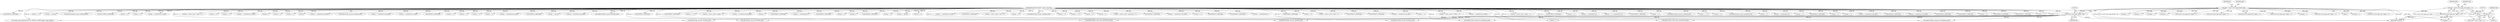digraph "0_tcpdump_da6f1a677bfa4476abaeaf9b1afe1c4390f51b41@pointer" {
"1000727" [label="(Call,nak + 1)"];
"1000713" [label="(Call,nak = (const struct pgm_nak *)(pgm + 1))"];
"1000715" [label="(Call,(const struct pgm_nak *)(pgm + 1))"];
"1000126" [label="(Call,pgm = (const struct pgm_header *)bp)"];
"1000128" [label="(Call,(const struct pgm_header *)bp)"];
"1000108" [label="(MethodParameterIn,register const u_char *bp)"];
"1000713" [label="(Call,nak = (const struct pgm_nak *)(pgm + 1))"];
"1000811" [label="(Call,bp += sizeof(struct in6_addr))"];
"1001886" [label="(Call,addrtostr(bp, nla_buf, sizeof(nla_buf)))"];
"1000433" [label="(Call,bp += sizeof(struct in6_addr))"];
"1000748" [label="(Call,bp += sizeof(struct in_addr))"];
"1001126" [label="(Call,EXTRACT_32BITS(bp))"];
"1000866" [label="(Call,pgm + 1)"];
"1000717" [label="(Call,pgm + 1)"];
"1000639" [label="(Call,pgm + 1)"];
"1001721" [label="(Call,bp += 4)"];
"1001153" [label="(Call,bp += 2)"];
"1000130" [label="(Identifier,bp)"];
"1001291" [label="(Call,bp += 2)"];
"1001298" [label="(Call,bp += 4)"];
"1000417" [label="(Call,bp += sizeof(struct in_addr))"];
"1001726" [label="(Call,EXTRACT_16BITS(bp))"];
"1001666" [label="(Call,bp += opt_len)"];
"1000560" [label="(Call,bp += sizeof(struct in6_addr))"];
"1001925" [label="(Call,addrtostr6(bp, nla_buf, sizeof(nla_buf)))"];
"1001998" [label="(Call,zmtp1_print_datagram(ndo, bp, EXTRACT_16BITS(&pgm->pgm_length)))"];
"1001217" [label="(Call,EXTRACT_32BITS(bp))"];
"1000555" [label="(Call,addrtostr6(bp, nla_buf, sizeof(nla_buf)))"];
"1001119" [label="(Call,EXTRACT_32BITS(bp))"];
"1001728" [label="(Call,bp += 2+2)"];
"1000676" [label="(Call,pgm + 1)"];
"1000725" [label="(Call,(const u_char *) (nak + 1))"];
"1000661" [label="(Call,bp = (const u_char *) (odata + 1))"];
"1000764" [label="(Call,bp += sizeof(struct in6_addr))"];
"1000806" [label="(Call,addrtostr6(bp, group_buf, sizeof(group_buf)))"];
"1000949" [label="(Call,bp++)"];
"1001719" [label="(Call,EXTRACT_32BITS(bp))"];
"1000590" [label="(Call,bp += sizeof(uint32_t))"];
"1001528" [label="(Call,EXTRACT_32BITS(bp))"];
"1001530" [label="(Call,bp += 4)"];
"1001020" [label="(Call,bp++)"];
"1001296" [label="(Call,EXTRACT_32BITS(bp))"];
"1001247" [label="(Call,bp += 2)"];
"1001576" [label="(Call,bp += opt_len)"];
"1001488" [label="(Call,bp += 2)"];
"1000795" [label="(Call,bp += sizeof(struct in_addr))"];
"1001853" [label="(Call,EXTRACT_16BITS(bp))"];
"1000882" [label="(Call,bp = (const u_char *) (ack + 1))"];
"1001187" [label="(Call,bp += 4)"];
"1000128" [label="(Call,(const struct pgm_header *)bp)"];
"1000126" [label="(Call,pgm = (const struct pgm_header *)bp)"];
"1001373" [label="(Call,addrtostr(bp, nla_buf, sizeof(nla_buf)))"];
"1000714" [label="(Identifier,nak)"];
"1001121" [label="(Call,bp += 4)"];
"1001342" [label="(Call,bp += 2+2)"];
"1001128" [label="(Call,bp += 4)"];
"1001453" [label="(Call,bp += 2)"];
"1000495" [label="(Call,bp = (const u_char *) (poll_msg + 1))"];
"1000588" [label="(Call,EXTRACT_32BITS(bp))"];
"1000864" [label="(Call,(const struct pgm_ack *)(pgm + 1))"];
"1001803" [label="(Call,bp += sizeof(struct in6_addr))"];
"1001114" [label="(Call,bp += 2)"];
"1000108" [label="(MethodParameterIn,register const u_char *bp)"];
"1001185" [label="(Call,EXTRACT_32BITS(bp))"];
"1000601" [label="(Call,EXTRACT_32BITS(bp))"];
"1000759" [label="(Call,addrtostr6(bp, source_buf, sizeof(source_buf)))"];
"1001340" [label="(Call,EXTRACT_16BITS(bp))"];
"1001523" [label="(Call,bp += 2)"];
"1000723" [label="(Call,bp = (const u_char *) (nak + 1))"];
"1001133" [label="(Call,EXTRACT_32BITS(bp))"];
"1000743" [label="(Call,addrtostr(bp, source_buf, sizeof(source_buf)))"];
"1000722" [label="(Identifier,nak)"];
"1001846" [label="(Call,EXTRACT_32BITS(bp))"];
"1001764" [label="(Call,bp += sizeof(struct in_addr))"];
"1001688" [label="(Call,bp += 2)"];
"1000132" [label="(Identifier,ip)"];
"1000539" [label="(Call,addrtostr(bp, nla_buf, sizeof(nla_buf)))"];
"1000698" [label="(Call,bp = (const u_char *) (rdata + 1))"];
"1000637" [label="(Call,(const struct pgm_data *)(pgm + 1))"];
"1000544" [label="(Call,bp += sizeof(struct in_addr))"];
"1000979" [label="(Call,bp += sizeof(uint16_t))"];
"1000412" [label="(Call,addrtostr(bp, nla_buf, sizeof(nla_buf)))"];
"1000392" [label="(Call,bp = (const u_char *) (spm + 1))"];
"1000674" [label="(Call,(const struct pgm_data *)(pgm + 1))"];
"1000928" [label="(Call,bp++)"];
"1001458" [label="(Call,EXTRACT_32BITS(bp))"];
"1000511" [label="(Call,(const struct pgm_polr *)(pgm + 1))"];
"1001305" [label="(Call,bp += 4)"];
"1000727" [label="(Call,nak + 1)"];
"1000577" [label="(Call,bp += sizeof(uint32_t))"];
"1000772" [label="(Call,bp += (2 * sizeof(uint16_t)))"];
"1000965" [label="(Call,EXTRACT_16BITS(bp))"];
"1000513" [label="(Call,pgm + 1)"];
"1001335" [label="(Call,bp += 2)"];
"1001798" [label="(Call,addrtostr6(bp, nla_buf, sizeof(nla_buf)))"];
"1001855" [label="(Call,bp += 2+2)"];
"1001135" [label="(Call,bp += 4)"];
"1001759" [label="(Call,addrtostr(bp, nla_buf, sizeof(nla_buf)))"];
"1001714" [label="(Call,bp += 2)"];
"1000471" [label="(Call,(const struct pgm_poll *)(pgm + 1))"];
"1000603" [label="(Call,bp += sizeof(uint32_t))"];
"1001624" [label="(Call,bp += 2)"];
"1000575" [label="(Call,EXTRACT_32BITS(bp))"];
"1001598" [label="(Call,bp += 2)"];
"1001212" [label="(Call,bp += 2)"];
"1001417" [label="(Call,bp += sizeof(struct in6_addr))"];
"1001493" [label="(Call,EXTRACT_32BITS(bp))"];
"1001930" [label="(Call,bp += sizeof(struct in6_addr))"];
"1000781" [label="(Call,EXTRACT_16BITS(bp))"];
"1001090" [label="(Call,EXTRACT_16BITS(bp))"];
"1000111" [label="(Block,)"];
"1001219" [label="(Call,bp += 4)"];
"1001259" [label="(Call,EXTRACT_32BITS(bp))"];
"1001303" [label="(Call,EXTRACT_32BITS(bp))"];
"1000715" [label="(Call,(const struct pgm_nak *)(pgm + 1))"];
"1001254" [label="(Call,bp += 4)"];
"1001092" [label="(Call,bp += 2)"];
"1001252" [label="(Call,EXTRACT_32BITS(bp))"];
"1000386" [label="(Call,pgm + 1)"];
"1000127" [label="(Identifier,pgm)"];
"1000384" [label="(Call,(const struct pgm_spm *)(pgm + 1))"];
"1000790" [label="(Call,addrtostr(bp, group_buf, sizeof(group_buf)))"];
"1001650" [label="(Call,bp += 2)"];
"1001962" [label="(Call,bp += opt_len)"];
"1002020" [label="(MethodReturn,RET)"];
"1001412" [label="(Call,addrtostr6(bp, nla_buf, sizeof(nla_buf)))"];
"1000778" [label="(Call,ND_TCHECK_16BITS(bp))"];
"1000729" [label="(Literal,1)"];
"1001495" [label="(Call,bp += 4)"];
"1001841" [label="(Call,bp += 2)"];
"1001891" [label="(Call,bp += sizeof(struct in_addr))"];
"1000473" [label="(Call,pgm + 1)"];
"1000428" [label="(Call,addrtostr6(bp, nla_buf, sizeof(nla_buf)))"];
"1000519" [label="(Call,bp = (const u_char *) (polr + 1))"];
"1001460" [label="(Call,bp += 4)"];
"1001261" [label="(Call,bp += 4)"];
"1000728" [label="(Identifier,nak)"];
"1000709" [label="(Block,)"];
"1001378" [label="(Call,bp += sizeof(struct in_addr))"];
"1001025" [label="(Call,bp++)"];
"1001558" [label="(Call,bp += 2)"];
"1001848" [label="(Call,bp += 4)"];
"1000727" -> "1000725"  [label="AST: "];
"1000727" -> "1000729"  [label="CFG: "];
"1000728" -> "1000727"  [label="AST: "];
"1000729" -> "1000727"  [label="AST: "];
"1000725" -> "1000727"  [label="CFG: "];
"1000727" -> "1002020"  [label="DDG: nak"];
"1000713" -> "1000727"  [label="DDG: nak"];
"1000713" -> "1000709"  [label="AST: "];
"1000713" -> "1000715"  [label="CFG: "];
"1000714" -> "1000713"  [label="AST: "];
"1000715" -> "1000713"  [label="AST: "];
"1000722" -> "1000713"  [label="CFG: "];
"1000713" -> "1002020"  [label="DDG: (const struct pgm_nak *)(pgm + 1)"];
"1000715" -> "1000713"  [label="DDG: pgm + 1"];
"1000713" -> "1000725"  [label="DDG: nak"];
"1000715" -> "1000717"  [label="CFG: "];
"1000716" -> "1000715"  [label="AST: "];
"1000717" -> "1000715"  [label="AST: "];
"1000715" -> "1002020"  [label="DDG: pgm + 1"];
"1000126" -> "1000715"  [label="DDG: pgm"];
"1000126" -> "1000111"  [label="AST: "];
"1000126" -> "1000128"  [label="CFG: "];
"1000127" -> "1000126"  [label="AST: "];
"1000128" -> "1000126"  [label="AST: "];
"1000132" -> "1000126"  [label="CFG: "];
"1000126" -> "1002020"  [label="DDG: pgm"];
"1000126" -> "1002020"  [label="DDG: (const struct pgm_header *)bp"];
"1000128" -> "1000126"  [label="DDG: bp"];
"1000126" -> "1000384"  [label="DDG: pgm"];
"1000126" -> "1000386"  [label="DDG: pgm"];
"1000126" -> "1000471"  [label="DDG: pgm"];
"1000126" -> "1000473"  [label="DDG: pgm"];
"1000126" -> "1000511"  [label="DDG: pgm"];
"1000126" -> "1000513"  [label="DDG: pgm"];
"1000126" -> "1000637"  [label="DDG: pgm"];
"1000126" -> "1000639"  [label="DDG: pgm"];
"1000126" -> "1000674"  [label="DDG: pgm"];
"1000126" -> "1000676"  [label="DDG: pgm"];
"1000126" -> "1000717"  [label="DDG: pgm"];
"1000126" -> "1000864"  [label="DDG: pgm"];
"1000126" -> "1000866"  [label="DDG: pgm"];
"1000128" -> "1000130"  [label="CFG: "];
"1000129" -> "1000128"  [label="AST: "];
"1000130" -> "1000128"  [label="AST: "];
"1000128" -> "1002020"  [label="DDG: bp"];
"1000108" -> "1000128"  [label="DDG: bp"];
"1000128" -> "1000412"  [label="DDG: bp"];
"1000128" -> "1000428"  [label="DDG: bp"];
"1000128" -> "1000539"  [label="DDG: bp"];
"1000128" -> "1000555"  [label="DDG: bp"];
"1000128" -> "1000743"  [label="DDG: bp"];
"1000128" -> "1000759"  [label="DDG: bp"];
"1000128" -> "1000790"  [label="DDG: bp"];
"1000128" -> "1000806"  [label="DDG: bp"];
"1000128" -> "1000928"  [label="DDG: bp"];
"1000128" -> "1001998"  [label="DDG: bp"];
"1000108" -> "1000106"  [label="AST: "];
"1000108" -> "1002020"  [label="DDG: bp"];
"1000108" -> "1000392"  [label="DDG: bp"];
"1000108" -> "1000412"  [label="DDG: bp"];
"1000108" -> "1000417"  [label="DDG: bp"];
"1000108" -> "1000428"  [label="DDG: bp"];
"1000108" -> "1000433"  [label="DDG: bp"];
"1000108" -> "1000495"  [label="DDG: bp"];
"1000108" -> "1000519"  [label="DDG: bp"];
"1000108" -> "1000539"  [label="DDG: bp"];
"1000108" -> "1000544"  [label="DDG: bp"];
"1000108" -> "1000555"  [label="DDG: bp"];
"1000108" -> "1000560"  [label="DDG: bp"];
"1000108" -> "1000575"  [label="DDG: bp"];
"1000108" -> "1000577"  [label="DDG: bp"];
"1000108" -> "1000588"  [label="DDG: bp"];
"1000108" -> "1000590"  [label="DDG: bp"];
"1000108" -> "1000601"  [label="DDG: bp"];
"1000108" -> "1000603"  [label="DDG: bp"];
"1000108" -> "1000661"  [label="DDG: bp"];
"1000108" -> "1000698"  [label="DDG: bp"];
"1000108" -> "1000723"  [label="DDG: bp"];
"1000108" -> "1000743"  [label="DDG: bp"];
"1000108" -> "1000748"  [label="DDG: bp"];
"1000108" -> "1000759"  [label="DDG: bp"];
"1000108" -> "1000764"  [label="DDG: bp"];
"1000108" -> "1000772"  [label="DDG: bp"];
"1000108" -> "1000778"  [label="DDG: bp"];
"1000108" -> "1000781"  [label="DDG: bp"];
"1000108" -> "1000790"  [label="DDG: bp"];
"1000108" -> "1000795"  [label="DDG: bp"];
"1000108" -> "1000806"  [label="DDG: bp"];
"1000108" -> "1000811"  [label="DDG: bp"];
"1000108" -> "1000882"  [label="DDG: bp"];
"1000108" -> "1000928"  [label="DDG: bp"];
"1000108" -> "1000949"  [label="DDG: bp"];
"1000108" -> "1000965"  [label="DDG: bp"];
"1000108" -> "1000979"  [label="DDG: bp"];
"1000108" -> "1001020"  [label="DDG: bp"];
"1000108" -> "1001025"  [label="DDG: bp"];
"1000108" -> "1001090"  [label="DDG: bp"];
"1000108" -> "1001092"  [label="DDG: bp"];
"1000108" -> "1001114"  [label="DDG: bp"];
"1000108" -> "1001119"  [label="DDG: bp"];
"1000108" -> "1001121"  [label="DDG: bp"];
"1000108" -> "1001126"  [label="DDG: bp"];
"1000108" -> "1001128"  [label="DDG: bp"];
"1000108" -> "1001133"  [label="DDG: bp"];
"1000108" -> "1001135"  [label="DDG: bp"];
"1000108" -> "1001153"  [label="DDG: bp"];
"1000108" -> "1001185"  [label="DDG: bp"];
"1000108" -> "1001187"  [label="DDG: bp"];
"1000108" -> "1001212"  [label="DDG: bp"];
"1000108" -> "1001217"  [label="DDG: bp"];
"1000108" -> "1001219"  [label="DDG: bp"];
"1000108" -> "1001247"  [label="DDG: bp"];
"1000108" -> "1001252"  [label="DDG: bp"];
"1000108" -> "1001254"  [label="DDG: bp"];
"1000108" -> "1001259"  [label="DDG: bp"];
"1000108" -> "1001261"  [label="DDG: bp"];
"1000108" -> "1001291"  [label="DDG: bp"];
"1000108" -> "1001296"  [label="DDG: bp"];
"1000108" -> "1001298"  [label="DDG: bp"];
"1000108" -> "1001303"  [label="DDG: bp"];
"1000108" -> "1001305"  [label="DDG: bp"];
"1000108" -> "1001335"  [label="DDG: bp"];
"1000108" -> "1001340"  [label="DDG: bp"];
"1000108" -> "1001342"  [label="DDG: bp"];
"1000108" -> "1001373"  [label="DDG: bp"];
"1000108" -> "1001378"  [label="DDG: bp"];
"1000108" -> "1001412"  [label="DDG: bp"];
"1000108" -> "1001417"  [label="DDG: bp"];
"1000108" -> "1001453"  [label="DDG: bp"];
"1000108" -> "1001458"  [label="DDG: bp"];
"1000108" -> "1001460"  [label="DDG: bp"];
"1000108" -> "1001488"  [label="DDG: bp"];
"1000108" -> "1001493"  [label="DDG: bp"];
"1000108" -> "1001495"  [label="DDG: bp"];
"1000108" -> "1001523"  [label="DDG: bp"];
"1000108" -> "1001528"  [label="DDG: bp"];
"1000108" -> "1001530"  [label="DDG: bp"];
"1000108" -> "1001558"  [label="DDG: bp"];
"1000108" -> "1001576"  [label="DDG: bp"];
"1000108" -> "1001598"  [label="DDG: bp"];
"1000108" -> "1001624"  [label="DDG: bp"];
"1000108" -> "1001650"  [label="DDG: bp"];
"1000108" -> "1001666"  [label="DDG: bp"];
"1000108" -> "1001688"  [label="DDG: bp"];
"1000108" -> "1001714"  [label="DDG: bp"];
"1000108" -> "1001719"  [label="DDG: bp"];
"1000108" -> "1001721"  [label="DDG: bp"];
"1000108" -> "1001726"  [label="DDG: bp"];
"1000108" -> "1001728"  [label="DDG: bp"];
"1000108" -> "1001759"  [label="DDG: bp"];
"1000108" -> "1001764"  [label="DDG: bp"];
"1000108" -> "1001798"  [label="DDG: bp"];
"1000108" -> "1001803"  [label="DDG: bp"];
"1000108" -> "1001841"  [label="DDG: bp"];
"1000108" -> "1001846"  [label="DDG: bp"];
"1000108" -> "1001848"  [label="DDG: bp"];
"1000108" -> "1001853"  [label="DDG: bp"];
"1000108" -> "1001855"  [label="DDG: bp"];
"1000108" -> "1001886"  [label="DDG: bp"];
"1000108" -> "1001891"  [label="DDG: bp"];
"1000108" -> "1001925"  [label="DDG: bp"];
"1000108" -> "1001930"  [label="DDG: bp"];
"1000108" -> "1001962"  [label="DDG: bp"];
"1000108" -> "1001998"  [label="DDG: bp"];
}
